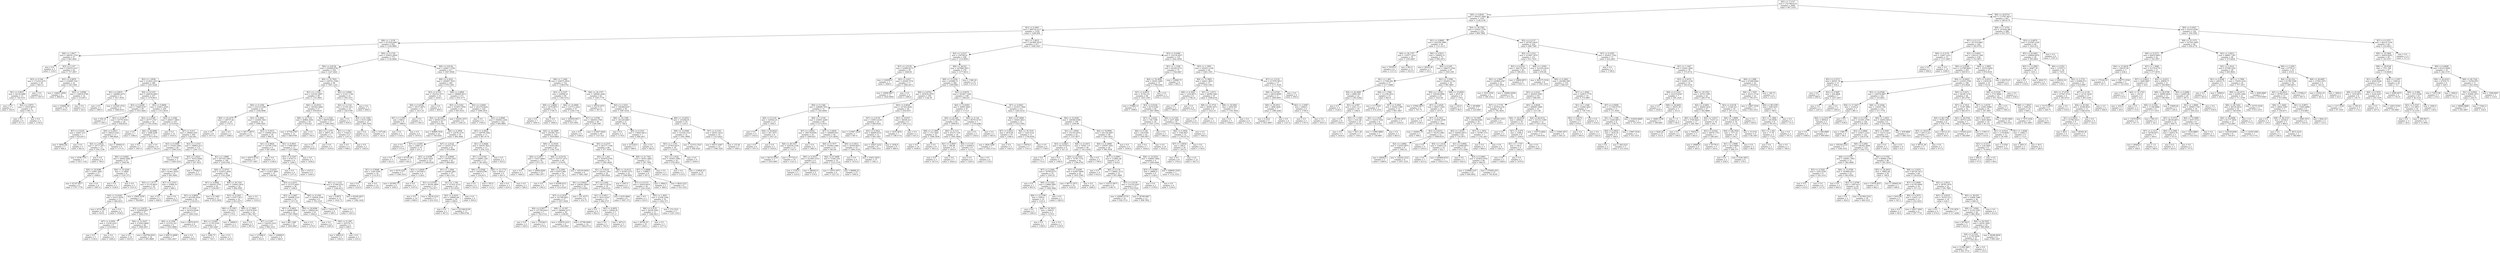 digraph Tree {
node [shape=box] ;
0 [label="X[5] <= 7.1157\nmse = 332798.0132\nsamples = 2000\nvalue = 997.2105"] ;
1 [label="X[6] <= 0.8545\nmse = 304107.4482\nsamples = 1553\nvalue = 1126.2138"] ;
0 -> 1 [labeldistance=2.5, labelangle=45, headlabel="True"] ;
2 [label="X[3] <= 0.5901\nmse = 268718.2137\nsamples = 1239\nvalue = 1206.406"] ;
1 -> 2 ;
3 [label="X[8] <= 1.2159\nmse = 251424.6483\nsamples = 822\nvalue = 1104.0864"] ;
2 -> 3 ;
4 [label="X[8] <= 1.0917\nmse = 249181.2703\nsamples = 47\nvalue = 662.4681"] ;
3 -> 4 ;
5 [label="mse = 0.0\nsamples = 5\nvalue = 118.0"] ;
4 -> 5 ;
6 [label="X[2] <= 2.327\nmse = 239353.2517\nsamples = 42\nvalue = 727.2857"] ;
4 -> 6 ;
7 [label="X[3] <= 0.544\nmse = 171418.3275\nsamples = 20\nvalue = 944.15"] ;
6 -> 7 ;
8 [label="X[1] <= 0.9011\nmse = 56139.0489\nsamples = 15\nvalue = 736.5333"] ;
7 -> 8 ;
9 [label="mse = 0.0\nsamples = 7\nvalue = 502.0"] ;
8 -> 9 ;
10 [label="X[2] <= 2.0973\nmse = 15016.6875\nsamples = 8\nvalue = 941.75"] ;
8 -> 10 ;
11 [label="mse = 0.0\nsamples = 6\nvalue = 871.0"] ;
10 -> 11 ;
12 [label="mse = 0.0\nsamples = 2\nvalue = 1154.0"] ;
10 -> 12 ;
13 [label="mse = 0.0\nsamples = 5\nvalue = 1567.0"] ;
7 -> 13 ;
14 [label="X[3] <= 0.4878\nmse = 219489.7541\nsamples = 22\nvalue = 530.1364"] ;
6 -> 14 ;
15 [label="mse = 144627.6094\nsamples = 8\nvalue = 906.875"] ;
14 -> 15 ;
16 [label="X[5] <= 3.0099\nmse = 134818.9796\nsamples = 14\nvalue = 314.8571"] ;
14 -> 16 ;
17 [label="mse = 150640.56\nsamples = 10\nvalue = 419.2"] ;
16 -> 17 ;
18 [label="mse = 0.0\nsamples = 4\nvalue = 54.0"] ;
16 -> 18 ;
19 [label="X[0] <= 0.1739\nmse = 239015.9956\nsamples = 775\nvalue = 1130.8684"] ;
3 -> 19 ;
20 [label="X[6] <= 0.8136\nmse = 235890.8782\nsamples = 358\nvalue = 1227.4441"] ;
19 -> 20 ;
21 [label="X[5] <= 1.0938\nmse = 212822.1933\nsamples = 268\nvalue = 1301.4328"] ;
20 -> 21 ;
22 [label="X[1] <= 0.8631\nmse = 146888.2479\nsamples = 11\nvalue = 1811.4545"] ;
21 -> 22 ;
23 [label="mse = 0.0\nsamples = 5\nvalue = 1985.0"] ;
22 -> 23 ;
24 [label="mse = 223281.4722\nsamples = 6\nvalue = 1666.8333"] ;
22 -> 24 ;
25 [label="X[4] <= 8.5107\nmse = 204034.0993\nsamples = 257\nvalue = 1279.6031"] ;
21 -> 25 ;
26 [label="X[3] <= 0.4499\nmse = 73669.4197\nsamples = 29\nvalue = 1015.4483"] ;
25 -> 26 ;
27 [label="mse = 924.16\nsamples = 5\nvalue = 1383.2"] ;
26 -> 27 ;
28 [label="X[3] <= 0.5071\nmse = 54779.5556\nsamples = 24\nvalue = 938.8333"] ;
26 -> 28 ;
29 [label="X[7] <= 0.0101\nmse = 42447.551\nsamples = 7\nvalue = 814.8571"] ;
28 -> 29 ;
30 [label="mse = 59043.84\nsamples = 5\nvalue = 804.4"] ;
29 -> 30 ;
31 [label="mse = 0.0\nsamples = 2\nvalue = 841.0"] ;
29 -> 31 ;
32 [label="X[4] <= 4.2613\nmse = 50922.5744\nsamples = 17\nvalue = 989.8824"] ;
28 -> 32 ;
33 [label="X[2] <= 2.0032\nmse = 19717.2071\nsamples = 13\nvalue = 934.1538"] ;
32 -> 33 ;
34 [label="mse = 3538.7755\nsamples = 7\nvalue = 1057.7143"] ;
33 -> 34 ;
35 [label="mse = 0.0\nsamples = 6\nvalue = 790.0"] ;
33 -> 35 ;
36 [label="mse = 109443.0\nsamples = 4\nvalue = 1171.0"] ;
32 -> 36 ;
37 [label="X[1] <= 0.8699\nmse = 210611.4593\nsamples = 228\nvalue = 1313.2018"] ;
25 -> 37 ;
38 [label="X[2] <= 2.3549\nmse = 20777.2747\nsamples = 18\nvalue = 1761.0556"] ;
37 -> 38 ;
39 [label="mse = 0.0\nsamples = 7\nvalue = 1586.0"] ;
38 -> 39 ;
40 [label="X[4] <= 44.6086\nmse = 2088.4298\nsamples = 11\nvalue = 1872.4545"] ;
38 -> 40 ;
41 [label="mse = 0.0\nsamples = 7\nvalue = 1907.0"] ;
40 -> 41 ;
42 [label="mse = 0.0\nsamples = 4\nvalue = 1812.0"] ;
40 -> 42 ;
43 [label="X[2] <= 2.1046\nmse = 208217.3893\nsamples = 210\nvalue = 1274.8143"] ;
37 -> 43 ;
44 [label="mse = 0.0\nsamples = 10\nvalue = 1919.0"] ;
43 -> 44 ;
45 [label="X[7] <= 0.013\nmse = 196842.059\nsamples = 200\nvalue = 1242.605"] ;
43 -> 45 ;
46 [label="X[3] <= 0.5089\nmse = 37430.1684\nsamples = 28\nvalue = 1598.2143"] ;
45 -> 46 ;
47 [label="X[6] <= 0.6405\nmse = 20644.5984\nsamples = 25\nvalue = 1645.96"] ;
46 -> 47 ;
48 [label="X[4] <= 20.8388\nmse = 21891.2941\nsamples = 17\nvalue = 1698.0"] ;
47 -> 48 ;
49 [label="mse = 41147.0617\nsamples = 9\nvalue = 1707.7778"] ;
48 -> 49 ;
50 [label="mse = 0.0\nsamples = 8\nvalue = 1687.0"] ;
48 -> 50 ;
51 [label="X[4] <= 53.4206\nmse = 11.4844\nsamples = 8\nvalue = 1535.375"] ;
47 -> 51 ;
52 [label="mse = 0.0\nsamples = 5\nvalue = 1538.0"] ;
51 -> 52 ;
53 [label="mse = 0.0\nsamples = 3\nvalue = 1531.0"] ;
51 -> 53 ;
54 [label="mse = 3.5556\nsamples = 3\nvalue = 1200.3333"] ;
46 -> 54 ;
55 [label="X[2] <= 2.1514\nmse = 198855.413\nsamples = 172\nvalue = 1184.7151"] ;
45 -> 55 ;
56 [label="X[5] <= 3.9221\nmse = 74552.9364\nsamples = 26\nvalue = 927.4231"] ;
55 -> 56 ;
57 [label="X[4] <= 77.1008\nmse = 61001.2018\nsamples = 21\nvalue = 861.8095"] ;
56 -> 57 ;
58 [label="X[5] <= 1.3173\nmse = 51135.0625\nsamples = 16\nvalue = 915.75"] ;
57 -> 58 ;
59 [label="X[4] <= 53.8283\nmse = 54151.4556\nsamples = 13\nvalue = 946.9231"] ;
58 -> 59 ;
60 [label="mse = 67161.84\nsamples = 10\nvalue = 919.6"] ;
59 -> 60 ;
61 [label="mse = 0.0\nsamples = 3\nvalue = 1038.0"] ;
59 -> 61 ;
62 [label="mse = 15605.5556\nsamples = 3\nvalue = 780.6667"] ;
58 -> 62 ;
63 [label="X[7] <= 4.2353\nmse = 53468.16\nsamples = 5\nvalue = 689.2"] ;
57 -> 63 ;
64 [label="mse = 0.0\nsamples = 2\nvalue = 406.0"] ;
63 -> 64 ;
65 [label="mse = 0.0\nsamples = 3\nvalue = 878.0"] ;
63 -> 65 ;
66 [label="mse = 37446.0\nsamples = 5\nvalue = 1203.0"] ;
56 -> 66 ;
67 [label="X[1] <= 1.0898\nmse = 207103.1803\nsamples = 146\nvalue = 1230.5342"] ;
55 -> 67 ;
68 [label="X[8] <= 12.8753\nmse = 235412.3939\nsamples = 89\nvalue = 1143.2584"] ;
67 -> 68 ;
69 [label="X[7] <= 4.9982\nmse = 240243.3761\nsamples = 65\nvalue = 1238.9077"] ;
68 -> 69 ;
70 [label="X[1] <= 0.8826\nmse = 243108.1636\nsamples = 54\nvalue = 1150.6111"] ;
69 -> 70 ;
71 [label="X[5] <= 3.8478\nmse = 228958.6837\nsamples = 37\nvalue = 1082.2703"] ;
70 -> 71 ;
72 [label="X[7] <= 4.5059\nmse = 13230.2222\nsamples = 9\nvalue = 1318.6667"] ;
71 -> 72 ;
73 [label="mse = 0.0\nsamples = 3\nvalue = 1156.0"] ;
72 -> 73 ;
74 [label="mse = 0.0\nsamples = 6\nvalue = 1400.0"] ;
72 -> 74 ;
75 [label="X[4] <= 31.9167\nmse = 274563.8469\nsamples = 28\nvalue = 1006.2857"] ;
71 -> 75 ;
76 [label="mse = 0.0\nsamples = 10\nvalue = 1025.0"] ;
75 -> 76 ;
77 [label="mse = 426796.6543\nsamples = 18\nvalue = 995.8889"] ;
75 -> 77 ;
78 [label="X[7] <= 4.5354\nmse = 241614.8166\nsamples = 17\nvalue = 1299.3529"] ;
70 -> 78 ;
79 [label="X[0] <= 0.1294\nmse = 315332.321\nsamples = 9\nvalue = 1055.8889"] ;
78 -> 79 ;
80 [label="mse = 404712.4898\nsamples = 7\nvalue = 1043.2857"] ;
79 -> 80 ;
81 [label="mse = 0.0\nsamples = 2\nvalue = 1100.0"] ;
79 -> 81 ;
82 [label="mse = 16978.9375\nsamples = 8\nvalue = 1573.25"] ;
78 -> 82 ;
83 [label="mse = 23.1405\nsamples = 11\nvalue = 1672.3636"] ;
69 -> 83 ;
84 [label="X[8] <= 30.7101\nmse = 130443.5816\nsamples = 24\nvalue = 884.2083"] ;
68 -> 84 ;
85 [label="X[3] <= 0.5302\nmse = 97677.812\nsamples = 22\nvalue = 823.2273"] ;
84 -> 85 ;
86 [label="X[0] <= 0.1595\nmse = 31944.0\nsamples = 8\nvalue = 579.0"] ;
85 -> 86 ;
87 [label="X[2] <= 3.0305\nmse = 11720.5556\nsamples = 6\nvalue = 661.6667"] ;
86 -> 87 ;
88 [label="mse = 3366.75\nsamples = 4\nvalue = 730.5"] ;
87 -> 88 ;
89 [label="mse = 0.0\nsamples = 2\nvalue = 524.0"] ;
87 -> 89 ;
90 [label="mse = 10609.0\nsamples = 2\nvalue = 331.0"] ;
86 -> 90 ;
91 [label="X[8] <= 17.2895\nmse = 81679.4541\nsamples = 14\nvalue = 962.7857"] ;
85 -> 91 ;
92 [label="mse = 0.0\nsamples = 5\nvalue = 987.0"] ;
91 -> 92 ;
93 [label="X[7] <= 0.507\nmse = 126550.2222\nsamples = 9\nvalue = 949.3333"] ;
91 -> 93 ;
94 [label="mse = 127896.0\nsamples = 5\nvalue = 952.0"] ;
93 -> 94 ;
95 [label="mse = 124848.0\nsamples = 4\nvalue = 946.0"] ;
93 -> 95 ;
96 [label="mse = 0.0\nsamples = 2\nvalue = 1555.0"] ;
84 -> 96 ;
97 [label="X[4] <= 33.4225\nmse = 132437.4891\nsamples = 57\nvalue = 1366.807"] ;
67 -> 97 ;
98 [label="X[3] <= 0.5071\nmse = 157275.8421\nsamples = 38\nvalue = 1280.0"] ;
97 -> 98 ;
99 [label="X[2] <= 3.2467\nmse = 109498.3125\nsamples = 32\nvalue = 1371.25"] ;
98 -> 99 ;
100 [label="X[7] <= 0.0852\nmse = 24666.9008\nsamples = 22\nvalue = 1497.0909"] ;
99 -> 100 ;
101 [label="mse = 881.1289\nsamples = 15\nvalue = 1603.0667"] ;
100 -> 101 ;
102 [label="mse = 0.0\nsamples = 7\nvalue = 1270.0"] ;
100 -> 102 ;
103 [label="X[4] <= 20.8388\nmse = 184642.44\nsamples = 10\nvalue = 1094.4"] ;
99 -> 103 ;
104 [label="mse = 0.0\nsamples = 6\nvalue = 1285.0"] ;
103 -> 104 ;
105 [label="X[0] <= 0.1387\nmse = 325374.75\nsamples = 4\nvalue = 808.5"] ;
103 -> 105 ;
106 [label="mse = 38025.0\nsamples = 2\nvalue = 1362.0"] ;
105 -> 106 ;
107 [label="mse = 0.0\nsamples = 2\nvalue = 255.0"] ;
105 -> 107 ;
108 [label="X[0] <= 0.1595\nmse = 130836.5556\nsamples = 6\nvalue = 793.3333"] ;
98 -> 108 ;
109 [label="mse = 71610.75\nsamples = 4\nvalue = 589.5"] ;
108 -> 109 ;
110 [label="mse = 0.0\nsamples = 2\nvalue = 1201.0"] ;
108 -> 110 ;
111 [label="X[1] <= 1.1135\nmse = 37548.0332\nsamples = 19\nvalue = 1540.4211"] ;
97 -> 111 ;
112 [label="mse = 0.6875\nsamples = 12\nvalue = 1632.75"] ;
111 -> 112 ;
113 [label="mse = 62249.2653\nsamples = 7\nvalue = 1382.1429"] ;
111 -> 113 ;
114 [label="X[4] <= 35.7822\nmse = 239741.2184\nsamples = 90\nvalue = 1007.1222"] ;
20 -> 114 ;
115 [label="X[1] <= 1.1242\nmse = 225341.6097\nsamples = 69\nvalue = 1141.8841"] ;
114 -> 115 ;
116 [label="X[0] <= 0.1294\nmse = 216123.0385\nsamples = 42\nvalue = 1258.9048"] ;
115 -> 116 ;
117 [label="X[8] <= 25.2279\nmse = 128737.44\nsamples = 10\nvalue = 1797.6"] ;
116 -> 117 ;
118 [label="mse = 0.0\nsamples = 8\nvalue = 1977.0"] ;
117 -> 118 ;
119 [label="mse = 0.0\nsamples = 2\nvalue = 1080.0"] ;
117 -> 119 ;
120 [label="X[3] <= 0.4902\nmse = 124406.7461\nsamples = 32\nvalue = 1090.5625"] ;
116 -> 120 ;
121 [label="mse = 58171.6875\nsamples = 12\nvalue = 1267.75"] ;
120 -> 121 ;
122 [label="X[3] <= 0.5015\nmse = 134008.1875\nsamples = 20\nvalue = 984.25"] ;
120 -> 122 ;
123 [label="X[1] <= 0.9826\nmse = 116749.1358\nsamples = 9\nvalue = 687.4444"] ;
122 -> 123 ;
124 [label="mse = 42473.4722\nsamples = 6\nvalue = 477.1667"] ;
123 -> 124 ;
125 [label="mse = 0.0\nsamples = 3\nvalue = 1108.0"] ;
123 -> 125 ;
126 [label="X[1] <= 0.9031\nmse = 17080.9917\nsamples = 11\nvalue = 1227.0909"] ;
122 -> 126 ;
127 [label="X[3] <= 0.5297\nmse = 8743.75\nsamples = 8\nvalue = 1290.5"] ;
126 -> 127 ;
128 [label="mse = 0.0\nsamples = 4\nvalue = 1377.0"] ;
127 -> 128 ;
129 [label="mse = 2523.0\nsamples = 4\nvalue = 1204.0"] ;
127 -> 129 ;
130 [label="mse = 0.0\nsamples = 3\nvalue = 1058.0"] ;
126 -> 130 ;
131 [label="X[4] <= 22.6553\nmse = 185244.3484\nsamples = 27\nvalue = 959.8519"] ;
115 -> 131 ;
132 [label="X[8] <= 22.7141\nmse = 40804.3594\nsamples = 16\nvalue = 670.625"] ;
131 -> 132 ;
133 [label="mse = 47744.3787\nsamples = 13\nvalue = 649.0769"] ;
132 -> 133 ;
134 [label="mse = 0.0\nsamples = 3\nvalue = 764.0"] ;
132 -> 134 ;
135 [label="X[2] <= 2.3526\nmse = 96679.8843\nsamples = 11\nvalue = 1380.5455"] ;
131 -> 135 ;
136 [label="X[2] <= 2.1276\nmse = 28071.36\nsamples = 5\nvalue = 1612.8"] ;
135 -> 136 ;
137 [label="mse = 0.0\nsamples = 2\nvalue = 1818.0"] ;
136 -> 137 ;
138 [label="mse = 0.0\nsamples = 3\nvalue = 1476.0"] ;
136 -> 138 ;
139 [label="X[1] <= 1.164\nmse = 71442.0\nsamples = 6\nvalue = 1187.0"] ;
135 -> 139 ;
140 [label="mse = 0.0\nsamples = 4\nvalue = 998.0"] ;
139 -> 140 ;
141 [label="mse = 0.0\nsamples = 2\nvalue = 1565.0"] ;
139 -> 141 ;
142 [label="X[2] <= 2.6666\nmse = 31321.1746\nsamples = 21\nvalue = 564.3333"] ;
114 -> 142 ;
143 [label="X[2] <= 2.1116\nmse = 21195.1911\nsamples = 19\nvalue = 528.5789"] ;
142 -> 143 ;
144 [label="mse = 0.0\nsamples = 2\nvalue = 859.0"] ;
143 -> 144 ;
145 [label="X[4] <= 41.5282\nmse = 9333.1488\nsamples = 17\nvalue = 489.7059"] ;
143 -> 145 ;
146 [label="mse = 0.0\nsamples = 12\nvalue = 551.0"] ;
145 -> 146 ;
147 [label="mse = 1075.84\nsamples = 5\nvalue = 342.6"] ;
145 -> 147 ;
148 [label="mse = 0.0\nsamples = 2\nvalue = 904.0"] ;
142 -> 148 ;
149 [label="X[6] <= 0.8136\nmse = 226817.3794\nsamples = 417\nvalue = 1047.9568"] ;
19 -> 149 ;
150 [label="X[8] <= 4.3032\nmse = 209497.7632\nsamples = 285\nvalue = 978.1509"] ;
149 -> 150 ;
151 [label="X[3] <= 0.552\nmse = 192552.1071\nsamples = 14\nvalue = 1439.5"] ;
150 -> 151 ;
152 [label="X[0] <= 0.4356\nmse = 18157.6875\nsamples = 12\nvalue = 1611.25"] ;
151 -> 152 ;
153 [label="X[7] <= 2.1091\nmse = 648.0\nsamples = 9\nvalue = 1688.0"] ;
152 -> 153 ;
154 [label="mse = 0.0\nsamples = 3\nvalue = 1724.0"] ;
153 -> 154 ;
155 [label="mse = 0.0\nsamples = 6\nvalue = 1670.0"] ;
153 -> 155 ;
156 [label="mse = 0.0\nsamples = 3\nvalue = 1381.0"] ;
152 -> 156 ;
157 [label="mse = 0.0\nsamples = 2\nvalue = 409.0"] ;
151 -> 157 ;
158 [label="X[8] <= 5.4869\nmse = 198809.5672\nsamples = 271\nvalue = 954.3173"] ;
150 -> 158 ;
159 [label="X[3] <= 0.5242\nmse = 103853.7956\nsamples = 45\nvalue = 691.9333"] ;
158 -> 159 ;
160 [label="X[4] <= 18.2467\nmse = 69563.2219\nsamples = 41\nvalue = 633.561"] ;
159 -> 160 ;
161 [label="mse = 80898.7934\nsamples = 22\nvalue = 749.4545"] ;
160 -> 161 ;
162 [label="X[6] <= 0.3958\nmse = 22878.1274\nsamples = 19\nvalue = 499.3684"] ;
160 -> 162 ;
163 [label="mse = 0.0\nsamples = 9\nvalue = 575.0"] ;
162 -> 163 ;
164 [label="X[7] <= 2.0393\nmse = 33687.01\nsamples = 10\nvalue = 431.3"] ;
162 -> 164 ;
165 [label="mse = 0.0\nsamples = 5\nvalue = 421.0"] ;
164 -> 165 ;
166 [label="mse = 67161.84\nsamples = 5\nvalue = 441.6"] ;
164 -> 166 ;
167 [label="mse = 62424.1875\nsamples = 4\nvalue = 1290.25"] ;
159 -> 167 ;
168 [label="X[2] <= 2.0049\nmse = 201279.0426\nsamples = 226\nvalue = 1006.5619"] ;
158 -> 168 ;
169 [label="mse = 0.0\nsamples = 4\nvalue = 1760.0"] ;
168 -> 169 ;
170 [label="X[3] <= 0.4949\nmse = 194493.1304\nsamples = 222\nvalue = 992.9865"] ;
168 -> 170 ;
171 [label="X[3] <= 0.4616\nmse = 149709.7082\nsamples = 77\nvalue = 867.0779"] ;
170 -> 171 ;
172 [label="X[7] <= 2.0124\nmse = 116255.5757\nsamples = 62\nvalue = 970.8548"] ;
171 -> 172 ;
173 [label="X[3] <= 0.4399\nmse = 8245.1025\nsamples = 19\nvalue = 1166.0526"] ;
172 -> 173 ;
174 [label="X[1] <= 0.9048\nmse = 1160.3594\nsamples = 16\nvalue = 1131.875"] ;
173 -> 174 ;
175 [label="mse = 0.0\nsamples = 2\nvalue = 1222.0"] ;
174 -> 175 ;
176 [label="mse = 0.0\nsamples = 14\nvalue = 1119.0"] ;
174 -> 176 ;
177 [label="mse = 6574.2222\nsamples = 3\nvalue = 1348.3333"] ;
173 -> 177 ;
178 [label="X[1] <= 0.8699\nmse = 139706.1925\nsamples = 43\nvalue = 884.6047"] ;
172 -> 178 ;
179 [label="X[2] <= 5.6049\nmse = 163709.0\nsamples = 6\nvalue = 1128.0"] ;
178 -> 179 ;
180 [label="mse = 241992.75\nsamples = 4\nvalue = 1093.5"] ;
179 -> 180 ;
181 [label="mse = 0.0\nsamples = 2\nvalue = 1197.0"] ;
179 -> 181 ;
182 [label="X[1] <= 1.1844\nmse = 124649.3061\nsamples = 37\nvalue = 845.1351"] ;
178 -> 182 ;
183 [label="X[1] <= 0.9702\nmse = 39330.3669\nsamples = 13\nvalue = 718.3077"] ;
182 -> 183 ;
184 [label="mse = 0.0\nsamples = 10\nvalue = 808.0"] ;
183 -> 184 ;
185 [label="mse = 54230.2222\nsamples = 3\nvalue = 419.3333"] ;
183 -> 185 ;
186 [label="X[1] <= 1.196\nmse = 157431.4722\nsamples = 24\nvalue = 913.8333"] ;
182 -> 186 ;
187 [label="X[3] <= 0.4216\nmse = 188603.84\nsamples = 20\nvalue = 906.6"] ;
186 -> 187 ;
188 [label="mse = 0.0\nsamples = 3\nvalue = 947.0"] ;
187 -> 188 ;
189 [label="mse = 221548.0138\nsamples = 17\nvalue = 899.4706"] ;
187 -> 189 ;
190 [label="mse = 0.0\nsamples = 4\nvalue = 950.0"] ;
186 -> 190 ;
191 [label="X[1] <= 0.9448\nmse = 59478.7822\nsamples = 15\nvalue = 438.1333"] ;
171 -> 191 ;
192 [label="X[7] <= 4.4742\nmse = 24805.1361\nsamples = 13\nvalue = 361.6923"] ;
191 -> 192 ;
193 [label="X[6] <= 0.0566\nmse = 14628.9796\nsamples = 7\nvalue = 250.8571"] ;
192 -> 193 ;
194 [label="mse = 0.0\nsamples = 4\nvalue = 355.0"] ;
193 -> 194 ;
195 [label="mse = 392.0\nsamples = 3\nvalue = 112.0"] ;
193 -> 195 ;
196 [label="X[4] <= 21.1772\nmse = 5625.0\nsamples = 6\nvalue = 491.0"] ;
192 -> 196 ;
197 [label="mse = 0.0\nsamples = 3\nvalue = 416.0"] ;
196 -> 197 ;
198 [label="mse = 0.0\nsamples = 3\nvalue = 566.0"] ;
196 -> 198 ;
199 [label="mse = 0.0\nsamples = 2\nvalue = 935.0"] ;
191 -> 199 ;
200 [label="X[4] <= 24.3499\nmse = 205385.7011\nsamples = 145\nvalue = 1059.8483"] ;
170 -> 200 ;
201 [label="X[8] <= 12.9329\nmse = 114243.0612\nsamples = 56\nvalue = 1190.7143"] ;
200 -> 201 ;
202 [label="X[0] <= 0.2877\nmse = 75437.4844\nsamples = 16\nvalue = 975.125"] ;
201 -> 202 ;
203 [label="mse = 0.0\nsamples = 3\nvalue = 1464.0"] ;
202 -> 203 ;
204 [label="mse = 24964.8284\nsamples = 13\nvalue = 862.3077"] ;
202 -> 204 ;
205 [label="X[8] <= 14.9176\nmse = 103737.1975\nsamples = 40\nvalue = 1276.95"] ;
201 -> 205 ;
206 [label="X[6] <= 0.3208\nmse = 85073.949\nsamples = 34\nvalue = 1311.1471"] ;
205 -> 206 ;
207 [label="mse = 0.0\nsamples = 3\nvalue = 1302.0"] ;
206 -> 207 ;
208 [label="mse = 93298.0312\nsamples = 31\nvalue = 1312.0323"] ;
206 -> 208 ;
209 [label="mse = 165316.8056\nsamples = 6\nvalue = 1083.1667"] ;
205 -> 209 ;
210 [label="X[5] <= 6.2575\nmse = 245177.7106\nsamples = 89\nvalue = 977.5056"] ;
200 -> 210 ;
211 [label="X[5] <= 1.243\nmse = 205879.0795\nsamples = 76\nvalue = 1081.8026"] ;
210 -> 211 ;
212 [label="X[1] <= 0.9516\nmse = 242161.1951\nsamples = 54\nvalue = 990.0926"] ;
211 -> 212 ;
213 [label="X[1] <= 0.9024\nmse = 228281.6049\nsamples = 35\nvalue = 873.6286"] ;
212 -> 213 ;
214 [label="X[7] <= 4.1618\nmse = 147789.9451\nsamples = 27\nvalue = 1057.5926"] ;
213 -> 214 ;
215 [label="X[0] <= 0.2877\nmse = 147704.8163\nsamples = 7\nvalue = 762.5714"] ;
214 -> 215 ;
216 [label="mse = 0.0\nsamples = 4\nvalue = 526.0"] ;
215 -> 216 ;
217 [label="mse = 170528.0\nsamples = 3\nvalue = 1078.0"] ;
215 -> 217 ;
218 [label="X[8] <= 10.597\nmse = 106694.5275\nsamples = 20\nvalue = 1160.85"] ;
214 -> 218 ;
219 [label="mse = 195870.2222\nsamples = 6\nvalue = 1344.6667"] ;
218 -> 219 ;
220 [label="mse = 47789.4949\nsamples = 14\nvalue = 1082.0714"] ;
218 -> 220 ;
221 [label="mse = 231.4375\nsamples = 8\nvalue = 252.75"] ;
213 -> 221 ;
222 [label="X[7] <= 4.044\nmse = 196715.8116\nsamples = 19\nvalue = 1204.6316"] ;
212 -> 222 ;
223 [label="X[1] <= 0.9917\nmse = 30313.8347\nsamples = 11\nvalue = 846.2727"] ;
222 -> 223 ;
224 [label="mse = 0.0\nsamples = 6\nvalue = 992.0"] ;
223 -> 224 ;
225 [label="X[2] <= 4.0052\nmse = 10626.24\nsamples = 5\nvalue = 671.4"] ;
223 -> 225 ;
226 [label="mse = 0.0\nsamples = 2\nvalue = 783.0"] ;
225 -> 226 ;
227 [label="mse = 3872.0\nsamples = 3\nvalue = 597.0"] ;
225 -> 227 ;
228 [label="mse = 6143.4844\nsamples = 8\nvalue = 1697.375"] ;
222 -> 228 ;
229 [label="X[8] <= 14.6133\nmse = 45505.5372\nsamples = 22\nvalue = 1306.9091"] ;
211 -> 229 ;
230 [label="mse = 3267.0\nsamples = 4\nvalue = 1592.0"] ;
229 -> 230 ;
231 [label="X[7] <= 0.2372\nmse = 32816.6914\nsamples = 18\nvalue = 1243.5556"] ;
229 -> 231 ;
232 [label="mse = 0.0\nsamples = 2\nvalue = 933.0"] ;
231 -> 232 ;
233 [label="X[5] <= 1.3655\nmse = 23356.2344\nsamples = 16\nvalue = 1282.375"] ;
231 -> 233 ;
234 [label="X[6] <= 0.2135\nmse = 28334.5562\nsamples = 13\nvalue = 1290.4615"] ;
233 -> 234 ;
235 [label="mse = 36764.25\nsamples = 10\nvalue = 1294.5"] ;
234 -> 235 ;
236 [label="mse = 0.0\nsamples = 3\nvalue = 1277.0"] ;
234 -> 236 ;
237 [label="mse = 272.2222\nsamples = 3\nvalue = 1247.3333"] ;
233 -> 237 ;
238 [label="X[8] <= 21.7341\nmse = 39551.4083\nsamples = 13\nvalue = 367.7692"] ;
210 -> 238 ;
239 [label="X[7] <= 4.8888\nmse = 13869.5\nsamples = 8\nvalue = 507.0"] ;
238 -> 239 ;
240 [label="mse = 3844.0\nsamples = 2\nvalue = 368.0"] ;
239 -> 240 ;
241 [label="mse = 8624.2222\nsamples = 6\nvalue = 553.3333"] ;
239 -> 241 ;
242 [label="mse = 0.0\nsamples = 5\nvalue = 145.0"] ;
238 -> 242 ;
243 [label="X[8] <= 7.1449\nmse = 230975.2954\nsamples = 132\nvalue = 1198.6742"] ;
149 -> 243 ;
244 [label="X[3] <= 0.5167\nmse = 226990.41\nsamples = 69\nvalue = 1340.1014"] ;
243 -> 244 ;
245 [label="X[8] <= 5.4869\nmse = 2679.6875\nsamples = 12\nvalue = 1738.75"] ;
244 -> 245 ;
246 [label="mse = 0.0\nsamples = 7\nvalue = 1695.0"] ;
245 -> 246 ;
247 [label="mse = 0.0\nsamples = 5\nvalue = 1800.0"] ;
245 -> 247 ;
248 [label="X[4] <= 14.4908\nmse = 233713.1622\nsamples = 57\nvalue = 1256.1754"] ;
244 -> 248 ;
249 [label="mse = 292950.9917\nsamples = 11\nvalue = 921.9091"] ;
248 -> 249 ;
250 [label="X[7] <= 2.0796\nmse = 186439.2708\nsamples = 46\nvalue = 1336.1087"] ;
248 -> 250 ;
251 [label="mse = 0.0\nsamples = 6\nvalue = 1394.0"] ;
250 -> 251 ;
252 [label="mse = 213827.0444\nsamples = 40\nvalue = 1327.425"] ;
250 -> 252 ;
253 [label="X[4] <= 26.1707\nmse = 189440.2046\nsamples = 63\nvalue = 1043.7778"] ;
243 -> 253 ;
254 [label="mse = 39159.1875\nsamples = 4\nvalue = 397.25"] ;
253 -> 254 ;
255 [label="X[2] <= 2.1432\nmse = 169368.6107\nsamples = 59\nvalue = 1087.6102"] ;
253 -> 255 ;
256 [label="X[8] <= 10.1398\nmse = 181220.6667\nsamples = 9\nvalue = 766.0"] ;
255 -> 256 ;
257 [label="mse = 0.0\nsamples = 2\nvalue = 1178.0"] ;
256 -> 257 ;
258 [label="X[0] <= 0.3321\nmse = 170643.0612\nsamples = 7\nvalue = 648.2857"] ;
256 -> 258 ;
259 [label="mse = 315218.0\nsamples = 3\nvalue = 866.0"] ;
258 -> 259 ;
260 [label="mse = 0.0\nsamples = 4\nvalue = 485.0"] ;
258 -> 260 ;
261 [label="X[8] <= 15.6032\nmse = 145266.05\nsamples = 50\nvalue = 1145.5"] ;
255 -> 261 ;
262 [label="X[8] <= 13.0508\nmse = 155326.1519\nsamples = 31\nvalue = 1041.0968"] ;
261 -> 262 ;
263 [label="X[5] <= 1.1193\nmse = 157933.0475\nsamples = 20\nvalue = 1114.05"] ;
262 -> 263 ;
264 [label="X[2] <= 2.3526\nmse = 105631.9961\nsamples = 16\nvalue = 978.5625"] ;
263 -> 264 ;
265 [label="mse = 0.0\nsamples = 2\nvalue = 1133.0"] ;
264 -> 265 ;
266 [label="mse = 116828.25\nsamples = 14\nvalue = 956.5"] ;
264 -> 266 ;
267 [label="mse = 0.0\nsamples = 4\nvalue = 1656.0"] ;
263 -> 267 ;
268 [label="mse = 123315.7025\nsamples = 11\nvalue = 908.4545"] ;
262 -> 268 ;
269 [label="X[7] <= 4.1355\nmse = 82051.5014\nsamples = 19\nvalue = 1315.8421"] ;
261 -> 269 ;
270 [label="mse = 85571.8367\nsamples = 14\nvalue = 1398.1429"] ;
269 -> 270 ;
271 [label="mse = 125.44\nsamples = 5\nvalue = 1085.4"] ;
269 -> 271 ;
272 [label="X[2] <= 2.4015\nmse = 241489.5918\nsamples = 417\nvalue = 1408.1007"] ;
2 -> 272 ;
273 [label="X[2] <= 2.0127\nmse = 254709.01\nsamples = 298\nvalue = 1314.8993"] ;
272 -> 273 ;
274 [label="X[7] <= 2.0139\nmse = 52990.4275\nsamples = 20\nvalue = 1840.85"] ;
273 -> 274 ;
275 [label="mse = 120050.0\nsamples = 3\nvalue = 1604.0"] ;
274 -> 275 ;
276 [label="X[3] <= 0.637\nmse = 29509.7578\nsamples = 17\nvalue = 1882.6471"] ;
274 -> 276 ;
277 [label="mse = 35890.9917\nsamples = 11\nvalue = 1824.0909"] ;
276 -> 277 ;
278 [label="mse = 0.0\nsamples = 6\nvalue = 1990.0"] ;
276 -> 278 ;
279 [label="X[8] <= 34.621\nmse = 247888.3955\nsamples = 278\nvalue = 1277.0612"] ;
273 -> 279 ;
280 [label="X[8] <= 13.3256\nmse = 243086.75\nsamples = 268\nvalue = 1299.4963"] ;
279 -> 280 ;
281 [label="X[8] <= 4.8742\nmse = 305818.2979\nsamples = 100\nvalue = 1146.39"] ;
280 -> 281 ;
282 [label="X[0] <= 0.1346\nmse = 228469.7955\nsamples = 72\nvalue = 1343.6944"] ;
281 -> 282 ;
283 [label="X[0] <= 0.1124\nmse = 140563.25\nsamples = 12\nvalue = 1692.5"] ;
282 -> 283 ;
284 [label="mse = 0.0\nsamples = 4\nvalue = 1163.0"] ;
283 -> 284 ;
285 [label="X[4] <= 50.6433\nmse = 567.1875\nsamples = 8\nvalue = 1957.25"] ;
283 -> 285 ;
286 [label="mse = 0.0\nsamples = 6\nvalue = 1971.0"] ;
285 -> 286 ;
287 [label="mse = 0.0\nsamples = 2\nvalue = 1916.0"] ;
285 -> 287 ;
288 [label="X[8] <= 1.2159\nmse = 216851.4289\nsamples = 60\nvalue = 1273.9333"] ;
282 -> 288 ;
289 [label="X[7] <= 2.0922\nmse = 196178.8594\nsamples = 16\nvalue = 1609.625"] ;
288 -> 289 ;
290 [label="X[4] <= 49.3357\nmse = 220534.1538\nsamples = 13\nvalue = 1547.0"] ;
289 -> 290 ;
291 [label="mse = 20133.5556\nsamples = 3\nvalue = 1633.6667"] ;
290 -> 291 ;
292 [label="mse = 277725.0\nsamples = 10\nvalue = 1521.0"] ;
290 -> 292 ;
293 [label="mse = 0.0\nsamples = 3\nvalue = 1881.0"] ;
289 -> 293 ;
294 [label="X[7] <= 2.0628\nmse = 168489.936\nsamples = 44\nvalue = 1151.8636"] ;
288 -> 294 ;
295 [label="X[6] <= 0.7477\nmse = 191662.1984\nsamples = 25\nvalue = 963.04"] ;
294 -> 295 ;
296 [label="X[0] <= 0.2551\nmse = 221605.3333\nsamples = 6\nvalue = 456.0"] ;
295 -> 296 ;
297 [label="mse = 1156.0\nsamples = 2\nvalue = 210.0"] ;
296 -> 297 ;
298 [label="mse = 286443.0\nsamples = 4\nvalue = 579.0"] ;
296 -> 298 ;
299 [label="X[4] <= 47.4699\nmse = 75382.554\nsamples = 19\nvalue = 1123.1579"] ;
295 -> 299 ;
300 [label="mse = 13974.1875\nsamples = 4\nvalue = 1227.25"] ;
299 -> 300 ;
301 [label="mse = 88098.24\nsamples = 15\nvalue = 1095.4"] ;
299 -> 301 ;
302 [label="X[0] <= 0.3812\nmse = 29358.0055\nsamples = 19\nvalue = 1400.3158"] ;
294 -> 302 ;
303 [label="mse = 0.0\nsamples = 4\nvalue = 1472.0"] ;
302 -> 303 ;
304 [label="mse = 35451.0933\nsamples = 15\nvalue = 1381.2"] ;
302 -> 304 ;
305 [label="X[3] <= 0.6026\nmse = 147202.8202\nsamples = 28\nvalue = 639.0357"] ;
281 -> 305 ;
306 [label="X[7] <= 2.0139\nmse = 118915.4183\nsamples = 19\nvalue = 800.0526"] ;
305 -> 306 ;
307 [label="mse = 115967.1429\nsamples = 7\nvalue = 997.0"] ;
306 -> 307 ;
308 [label="X[3] <= 0.5932\nmse = 84809.9722\nsamples = 12\nvalue = 685.1667"] ;
306 -> 308 ;
309 [label="mse = 10427.2222\nsamples = 6\nvalue = 404.3333"] ;
308 -> 309 ;
310 [label="mse = 1458.0\nsamples = 6\nvalue = 966.0"] ;
308 -> 310 ;
311 [label="X[3] <= 0.6357\nmse = 36638.321\nsamples = 9\nvalue = 299.1111"] ;
305 -> 311 ;
312 [label="mse = 1619.3878\nsamples = 7\nvalue = 198.5714"] ;
311 -> 312 ;
313 [label="mse = 0.0\nsamples = 2\nvalue = 651.0"] ;
311 -> 313 ;
314 [label="X[3] <= 0.6079\nmse = 183487.7209\nsamples = 168\nvalue = 1390.631"] ;
280 -> 314 ;
315 [label="X[4] <= 53.8283\nmse = 94993.4043\nsamples = 47\nvalue = 1713.0"] ;
314 -> 315 ;
316 [label="X[4] <= 22.444\nmse = 32716.3594\nsamples = 40\nvalue = 1809.875"] ;
315 -> 316 ;
317 [label="X[8] <= 17.2895\nmse = 1751.5041\nsamples = 22\nvalue = 1906.3636"] ;
316 -> 317 ;
318 [label="mse = 0.0\nsamples = 14\nvalue = 1938.0"] ;
317 -> 318 ;
319 [label="mse = 0.0\nsamples = 8\nvalue = 1851.0"] ;
317 -> 319 ;
320 [label="X[0] <= 0.1111\nmse = 45275.7191\nsamples = 18\nvalue = 1691.9444"] ;
316 -> 320 ;
321 [label="X[1] <= 0.9067\nmse = 589.89\nsamples = 10\nvalue = 1835.9"] ;
320 -> 321 ;
322 [label="mse = 0.0\nsamples = 3\nvalue = 1873.0"] ;
321 -> 322 ;
323 [label="mse = 0.0\nsamples = 7\nvalue = 1820.0"] ;
321 -> 323 ;
324 [label="X[0] <= 0.134\nmse = 42849.0\nsamples = 8\nvalue = 1512.0"] ;
320 -> 324 ;
325 [label="mse = 0.0\nsamples = 4\nvalue = 1305.0"] ;
324 -> 325 ;
326 [label="mse = 0.0\nsamples = 4\nvalue = 1719.0"] ;
324 -> 326 ;
327 [label="X[0] <= 0.134\nmse = 90793.6735\nsamples = 7\nvalue = 1159.4286"] ;
315 -> 327 ;
328 [label="mse = 0.0\nsamples = 5\nvalue = 1350.0"] ;
327 -> 328 ;
329 [label="mse = 0.0\nsamples = 2\nvalue = 683.0"] ;
327 -> 329 ;
330 [label="X[7] <= 0.0043\nmse = 161815.7466\nsamples = 121\nvalue = 1265.4132"] ;
314 -> 330 ;
331 [label="X[4] <= 47.4699\nmse = 30445.3923\nsamples = 21\nvalue = 1553.1905"] ;
330 -> 331 ;
332 [label="X[7] <= 0.0012\nmse = 2874.84\nsamples = 10\nvalue = 1386.4"] ;
331 -> 332 ;
333 [label="mse = 3826.5306\nsamples = 7\nvalue = 1395.5714"] ;
332 -> 333 ;
334 [label="mse = 0.0\nsamples = 3\nvalue = 1365.0"] ;
332 -> 334 ;
335 [label="X[4] <= 70.7235\nmse = 7228.5124\nsamples = 11\nvalue = 1704.8182"] ;
331 -> 335 ;
336 [label="mse = 15876.0\nsamples = 5\nvalue = 1701.0"] ;
335 -> 336 ;
337 [label="mse = 0.0\nsamples = 6\nvalue = 1708.0"] ;
335 -> 337 ;
338 [label="X[4] <= 53.8283\nmse = 168360.0396\nsamples = 100\nvalue = 1204.98"] ;
330 -> 338 ;
339 [label="X[1] <= 1.0956\nmse = 101355.6553\nsamples = 52\nvalue = 1337.8077"] ;
338 -> 339 ;
340 [label="X[3] <= 0.6467\nmse = 40170.9375\nsamples = 8\nvalue = 927.25"] ;
339 -> 340 ;
341 [label="mse = 0.0\nsamples = 5\nvalue = 772.0"] ;
340 -> 341 ;
342 [label="mse = 0.0\nsamples = 3\nvalue = 1186.0"] ;
340 -> 342 ;
343 [label="X[8] <= 21.6471\nmse = 76261.157\nsamples = 44\nvalue = 1412.4545"] ;
339 -> 343 ;
344 [label="X[4] <= 22.6553\nmse = 72781.7732\nsamples = 42\nvalue = 1394.4762"] ;
343 -> 344 ;
345 [label="X[7] <= 2.2464\nmse = 74709.4375\nsamples = 16\nvalue = 1295.25"] ;
344 -> 345 ;
346 [label="mse = 0.0\nsamples = 3\nvalue = 805.0"] ;
345 -> 346 ;
347 [label="X[0] <= 0.1262\nmse = 23686.3905\nsamples = 13\nvalue = 1408.3846"] ;
345 -> 347 ;
348 [label="X[8] <= 15.3709\nmse = 5509.0\nsamples = 10\nvalue = 1332.0"] ;
347 -> 348 ;
349 [label="mse = 0.0\nsamples = 5\nvalue = 1385.0"] ;
348 -> 349 ;
350 [label="X[8] <= 18.7823\nmse = 5400.0\nsamples = 5\nvalue = 1279.0"] ;
348 -> 350 ;
351 [label="mse = 0.0\nsamples = 2\nvalue = 1189.0"] ;
350 -> 351 ;
352 [label="mse = 0.0\nsamples = 3\nvalue = 1339.0"] ;
350 -> 352 ;
353 [label="mse = 0.0\nsamples = 3\nvalue = 1663.0"] ;
347 -> 353 ;
354 [label="X[7] <= 0.6299\nmse = 61807.9408\nsamples = 26\nvalue = 1455.5385"] ;
344 -> 354 ;
355 [label="mse = 98775.1875\nsamples = 16\nvalue = 1430.25"] ;
354 -> 355 ;
356 [label="mse = 0.0\nsamples = 10\nvalue = 1496.0"] ;
354 -> 356 ;
357 [label="mse = 0.0\nsamples = 2\nvalue = 1790.0"] ;
343 -> 357 ;
358 [label="X[4] <= 78.9994\nmse = 201128.4097\nsamples = 48\nvalue = 1061.0833"] ;
338 -> 358 ;
359 [label="X[8] <= 21.9968\nmse = 159397.5041\nsamples = 44\nvalue = 990.3636"] ;
358 -> 359 ;
360 [label="X[7] <= 0.0093\nmse = 132881.44\nsamples = 35\nvalue = 918.6"] ;
359 -> 360 ;
361 [label="mse = 0.0\nsamples = 4\nvalue = 632.0"] ;
360 -> 361 ;
362 [label="X[0] <= 0.134\nmse = 138061.2112\nsamples = 31\nvalue = 955.5806"] ;
360 -> 362 ;
363 [label="mse = 116131.6875\nsamples = 4\nvalue = 1198.75"] ;
362 -> 363 ;
364 [label="X[7] <= 2.0139\nmse = 131252.0247\nsamples = 27\nvalue = 919.5556"] ;
362 -> 364 ;
365 [label="mse = 228063.6735\nsamples = 14\nvalue = 929.5714"] ;
364 -> 365 ;
366 [label="mse = 26768.9467\nsamples = 13\nvalue = 908.7692"] ;
364 -> 366 ;
367 [label="X[8] <= 33.0233\nmse = 164601.5802\nsamples = 9\nvalue = 1269.4444"] ;
359 -> 367 ;
368 [label="X[3] <= 0.6399\nmse = 28800.0\nsamples = 6\nvalue = 1338.0"] ;
367 -> 368 ;
369 [label="mse = 0.0\nsamples = 2\nvalue = 1578.0"] ;
368 -> 369 ;
370 [label="mse = 0.0\nsamples = 4\nvalue = 1218.0"] ;
368 -> 370 ;
371 [label="mse = 408005.5556\nsamples = 3\nvalue = 1132.3333"] ;
367 -> 371 ;
372 [label="mse = 0.0\nsamples = 4\nvalue = 1839.0"] ;
358 -> 372 ;
373 [label="mse = 1568.16\nsamples = 10\nvalue = 675.8"] ;
279 -> 373 ;
374 [label="X[3] <= 0.6396\nmse = 132159.4937\nsamples = 119\nvalue = 1641.4958"] ;
272 -> 374 ;
375 [label="X[1] <= 1.1358\nmse = 85108.5572\nsamples = 75\nvalue = 1744.9467"] ;
374 -> 375 ;
376 [label="X[4] <= 78.3856\nmse = 50501.5485\nsamples = 71\nvalue = 1789.0282"] ;
375 -> 376 ;
377 [label="X[7] <= 0.0079\nmse = 35782.351\nsamples = 66\nvalue = 1825.1667"] ;
376 -> 377 ;
378 [label="mse = 370881.0\nsamples = 2\nvalue = 1098.0"] ;
377 -> 378 ;
379 [label="X[3] <= 0.6104\nmse = 8270.0349\nsamples = 64\nvalue = 1847.8906"] ;
377 -> 379 ;
380 [label="X[7] <= 2.6102\nmse = 744.7396\nsamples = 29\nvalue = 1937.1379"] ;
379 -> 380 ;
381 [label="X[6] <= 0.334\nmse = 104.0784\nsamples = 26\nvalue = 1945.8077"] ;
380 -> 381 ;
382 [label="mse = 0.0\nsamples = 7\nvalue = 1929.0"] ;
381 -> 382 ;
383 [label="mse = 0.0\nsamples = 19\nvalue = 1952.0"] ;
381 -> 383 ;
384 [label="mse = 0.0\nsamples = 3\nvalue = 1862.0"] ;
380 -> 384 ;
385 [label="X[0] <= 0.1595\nmse = 2437.3682\nsamples = 35\nvalue = 1773.9429"] ;
379 -> 385 ;
386 [label="X[6] <= 0.3958\nmse = 1546.9927\nsamples = 31\nvalue = 1785.6774"] ;
385 -> 386 ;
387 [label="X[7] <= 3.8454\nmse = 294.0\nsamples = 20\nvalue = 1813.0"] ;
386 -> 387 ;
388 [label="mse = 0.0\nsamples = 8\nvalue = 1792.0"] ;
387 -> 388 ;
389 [label="mse = 0.0\nsamples = 12\nvalue = 1827.0"] ;
387 -> 389 ;
390 [label="mse = 0.0\nsamples = 11\nvalue = 1736.0"] ;
386 -> 390 ;
391 [label="mse = 0.0\nsamples = 4\nvalue = 1683.0"] ;
385 -> 391 ;
392 [label="mse = 0.0\nsamples = 5\nvalue = 1312.0"] ;
376 -> 392 ;
393 [label="mse = 52668.75\nsamples = 4\nvalue = 962.5"] ;
375 -> 393 ;
394 [label="X[5] <= 1.1965\nmse = 163023.1338\nsamples = 44\nvalue = 1465.1591"] ;
374 -> 394 ;
395 [label="X[4] <= 72.5893\nmse = 40421.3855\nsamples = 27\nvalue = 1650.1481"] ;
394 -> 395 ;
396 [label="X[8] <= 4.3925\nmse = 1354.6875\nsamples = 8\nvalue = 1796.25"] ;
395 -> 396 ;
397 [label="mse = 0.0\nsamples = 2\nvalue = 1860.0"] ;
396 -> 397 ;
398 [label="mse = 0.0\nsamples = 6\nvalue = 1775.0"] ;
396 -> 398 ;
399 [label="X[1] <= 1.0573\nmse = 44098.5485\nsamples = 19\nvalue = 1588.6316"] ;
395 -> 399 ;
400 [label="X[8] <= 12.3719\nmse = 58590.1875\nsamples = 8\nvalue = 1432.25"] ;
399 -> 400 ;
401 [label="mse = 0.0\nsamples = 6\nvalue = 1572.0"] ;
400 -> 401 ;
402 [label="mse = 0.0\nsamples = 2\nvalue = 1013.0"] ;
400 -> 402 ;
403 [label="X[8] <= 18.5061\nmse = 2838.595\nsamples = 11\nvalue = 1702.3636"] ;
399 -> 403 ;
404 [label="mse = 0.0\nsamples = 5\nvalue = 1644.0"] ;
403 -> 404 ;
405 [label="mse = 0.0\nsamples = 6\nvalue = 1751.0"] ;
403 -> 405 ;
406 [label="X[7] <= 3.2132\nmse = 217070.5813\nsamples = 17\nvalue = 1171.3529"] ;
394 -> 406 ;
407 [label="X[6] <= 0.4744\nmse = 29616.8099\nsamples = 11\nvalue = 1499.9091"] ;
406 -> 407 ;
408 [label="X[8] <= 29.2913\nmse = 3806.2449\nsamples = 7\nvalue = 1380.4286"] ;
407 -> 408 ;
409 [label="mse = 0.2222\nsamples = 3\nvalue = 1451.6667"] ;
408 -> 409 ;
410 [label="mse = 0.0\nsamples = 4\nvalue = 1327.0"] ;
408 -> 410 ;
411 [label="X[2] <= 2.5087\nmse = 6084.0\nsamples = 4\nvalue = 1709.0"] ;
407 -> 411 ;
412 [label="mse = 0.0\nsamples = 2\nvalue = 1787.0"] ;
411 -> 412 ;
413 [label="mse = 0.0\nsamples = 2\nvalue = 1631.0"] ;
411 -> 413 ;
414 [label="mse = 0.0\nsamples = 6\nvalue = 569.0"] ;
406 -> 414 ;
415 [label="X[4] <= 30.7581\nmse = 318247.2761\nsamples = 314\nvalue = 809.7866"] ;
1 -> 415 ;
416 [label="X[1] <= 0.8699\nmse = 241638.7888\nsamples = 90\nvalue = 1111.0111"] ;
415 -> 416 ;
417 [label="X[4] <= 26.1707\nmse = 119377.2222\nsamples = 18\nvalue = 1593.6667"] ;
416 -> 417 ;
418 [label="mse = 70193.0\nsamples = 6\nvalue = 1157.0"] ;
417 -> 418 ;
419 [label="mse = 961.0\nsamples = 12\nvalue = 1812.0"] ;
417 -> 419 ;
420 [label="X[6] <= 0.9211\nmse = 199405.31\nsamples = 72\nvalue = 990.3472"] ;
416 -> 420 ;
421 [label="mse = 30416.56\nsamples = 5\nvalue = 255.2"] ;
420 -> 421 ;
422 [label="X[0] <= 0.205\nmse = 168675.1504\nsamples = 67\nvalue = 1045.209"] ;
420 -> 422 ;
423 [label="X[1] <= 1.083\nmse = 117560.282\nsamples = 37\nvalue = 1177.6486"] ;
422 -> 423 ;
424 [label="X[4] <= 24.3499\nmse = 8906.595\nsamples = 22\nvalue = 1391.6364"] ;
423 -> 424 ;
425 [label="mse = 0.0\nsamples = 4\nvalue = 1534.0"] ;
424 -> 425 ;
426 [label="X[1] <= 0.997\nmse = 5381.1111\nsamples = 18\nvalue = 1360.0"] ;
424 -> 426 ;
427 [label="mse = 0.0\nsamples = 8\nvalue = 1293.0"] ;
426 -> 427 ;
428 [label="X[5] <= 1.1349\nmse = 3221.84\nsamples = 10\nvalue = 1413.6"] ;
426 -> 428 ;
429 [label="mse = 0.0\nsamples = 5\nvalue = 1434.0"] ;
428 -> 429 ;
430 [label="mse = 5611.36\nsamples = 5\nvalue = 1393.2"] ;
428 -> 430 ;
431 [label="X[6] <= 1.3366\nmse = 111258.2933\nsamples = 15\nvalue = 863.8"] ;
423 -> 431 ;
432 [label="mse = 117.5556\nsamples = 3\nvalue = 474.3333"] ;
431 -> 432 ;
433 [label="X[7] <= 0.2064\nmse = 91642.1389\nsamples = 12\nvalue = 961.1667"] ;
431 -> 433 ;
434 [label="X[2] <= 2.3526\nmse = 10214.7344\nsamples = 8\nvalue = 812.625"] ;
433 -> 434 ;
435 [label="mse = 15960.8889\nsamples = 3\nvalue = 728.6667"] ;
434 -> 435 ;
436 [label="mse = 0.0\nsamples = 5\nvalue = 863.0"] ;
434 -> 436 ;
437 [label="mse = 122109.1875\nsamples = 4\nvalue = 1258.25"] ;
433 -> 437 ;
438 [label="X[2] <= 3.5596\nmse = 183403.1156\nsamples = 30\nvalue = 881.8667"] ;
422 -> 438 ;
439 [label="X[6] <= 1.2558\nmse = 100544.0096\nsamples = 25\nvalue = 1022.48"] ;
438 -> 439 ;
440 [label="mse = 47062.6875\nsamples = 4\nvalue = 767.75"] ;
439 -> 440 ;
441 [label="X[7] <= 2.2629\nmse = 96017.2381\nsamples = 21\nvalue = 1071.0"] ;
439 -> 441 ;
442 [label="mse = 18.75\nsamples = 4\nvalue = 1238.5"] ;
441 -> 442 ;
443 [label="X[7] <= 4.1821\nmse = 110450.3599\nsamples = 17\nvalue = 1031.5882"] ;
441 -> 443 ;
444 [label="mse = 182841.76\nsamples = 5\nvalue = 990.2"] ;
443 -> 444 ;
445 [label="X[3] <= 0.6214\nmse = 79276.1389\nsamples = 12\nvalue = 1048.8333"] ;
443 -> 445 ;
446 [label="X[2] <= 2.0892\nmse = 118105.6875\nsamples = 8\nvalue = 1065.25"] ;
445 -> 446 ;
447 [label="mse = 44944.0\nsamples = 2\nvalue = 1089.0"] ;
446 -> 447 ;
448 [label="mse = 142242.2222\nsamples = 6\nvalue = 1057.3333"] ;
446 -> 448 ;
449 [label="mse = 0.0\nsamples = 4\nvalue = 1016.0"] ;
445 -> 449 ;
450 [label="X[8] <= 23.6693\nmse = 4535.36\nsamples = 5\nvalue = 178.8"] ;
438 -> 450 ;
451 [label="mse = 324.0\nsamples = 2\nvalue = 98.0"] ;
450 -> 451 ;
452 [label="mse = 88.8889\nsamples = 3\nvalue = 232.6667"] ;
450 -> 452 ;
453 [label="X[2] <= 4.2137\nmse = 297923.2633\nsamples = 224\nvalue = 688.7589"] ;
415 -> 453 ;
454 [label="X[2] <= 2.1514\nmse = 315667.3074\nsamples = 151\nvalue = 812.7616"] ;
453 -> 454 ;
455 [label="X[3] <= 0.5552\nmse = 166170.321\nsamples = 26\nvalue = 506.4231"] ;
454 -> 455 ;
456 [label="X[2] <= 2.0891\nmse = 145909.2397\nsamples = 22\nvalue = 424.1818"] ;
455 -> 456 ;
457 [label="mse = 3555.5556\nsamples = 6\nvalue = 296.3333"] ;
456 -> 457 ;
458 [label="mse = 190863.8594\nsamples = 16\nvalue = 472.125"] ;
456 -> 458 ;
459 [label="mse = 35806.6875\nsamples = 4\nvalue = 958.75"] ;
455 -> 459 ;
460 [label="X[8] <= 1.0392\nmse = 323183.2416\nsamples = 125\nvalue = 876.48"] ;
454 -> 460 ;
461 [label="mse = 405175.5556\nsamples = 6\nvalue = 1591.3333"] ;
460 -> 461 ;
462 [label="X[0] <= 0.3843\nmse = 291984.599\nsamples = 119\nvalue = 840.437"] ;
460 -> 462 ;
463 [label="X[3] <= 0.5223\nmse = 300205.5965\nsamples = 101\nvalue = 898.495"] ;
462 -> 463 ;
464 [label="X[7] <= 2.7178\nmse = 267619.236\nsamples = 76\nvalue = 795.3816"] ;
463 -> 464 ;
465 [label="X[4] <= 70.1891\nmse = 249249.6582\nsamples = 70\nvalue = 757.3571"] ;
464 -> 465 ;
466 [label="X[5] <= 1.0335\nmse = 256563.6075\nsamples = 63\nvalue = 714.5873"] ;
465 -> 466 ;
467 [label="X[5] <= 1.0126\nmse = 334913.41\nsamples = 10\nvalue = 922.7"] ;
466 -> 467 ;
468 [label="mse = 0.0\nsamples = 3\nvalue = 615.0"] ;
467 -> 468 ;
469 [label="mse = 420480.8163\nsamples = 7\nvalue = 1054.5714"] ;
467 -> 469 ;
470 [label="X[1] <= 0.8992\nmse = 232066.8971\nsamples = 53\nvalue = 675.3208"] ;
466 -> 470 ;
471 [label="mse = 0.0\nsamples = 5\nvalue = 820.0"] ;
470 -> 471 ;
472 [label="X[3] <= 0.4901\nmse = 253832.9792\nsamples = 48\nvalue = 660.25"] ;
470 -> 472 ;
473 [label="mse = 219089.5147\nsamples = 21\nvalue = 604.0952"] ;
472 -> 473 ;
474 [label="mse = 276495.476\nsamples = 27\nvalue = 703.9259"] ;
472 -> 474 ;
475 [label="X[7] <= 1.3975\nmse = 18790.7755\nsamples = 7\nvalue = 1142.2857"] ;
465 -> 475 ;
476 [label="mse = 0.0\nsamples = 3\nvalue = 984.0"] ;
475 -> 476 ;
477 [label="mse = 0.0\nsamples = 4\nvalue = 1261.0"] ;
475 -> 477 ;
478 [label="mse = 268265.3333\nsamples = 6\nvalue = 1239.0"] ;
464 -> 478 ;
479 [label="X[5] <= 4.0028\nmse = 268685.3984\nsamples = 25\nvalue = 1211.96"] ;
463 -> 479 ;
480 [label="X[4] <= 56.4108\nmse = 24854.4\nsamples = 10\nvalue = 1512.0"] ;
479 -> 480 ;
481 [label="mse = 0.0\nsamples = 2\nvalue = 1816.0"] ;
480 -> 481 ;
482 [label="X[7] <= 4.479\nmse = 2188.0\nsamples = 8\nvalue = 1436.0"] ;
480 -> 482 ;
483 [label="X[1] <= 1.1747\nmse = 144.0\nsamples = 4\nvalue = 1482.0"] ;
482 -> 483 ;
484 [label="mse = 0.0\nsamples = 2\nvalue = 1494.0"] ;
483 -> 484 ;
485 [label="mse = 0.0\nsamples = 2\nvalue = 1470.0"] ;
483 -> 485 ;
486 [label="mse = 0.0\nsamples = 4\nvalue = 1390.0"] ;
482 -> 486 ;
487 [label="X[4] <= 84.0131\nmse = 331212.7289\nsamples = 15\nvalue = 1011.9333"] ;
479 -> 487 ;
488 [label="mse = 314772.6942\nsamples = 11\nvalue = 1199.8182"] ;
487 -> 488 ;
489 [label="mse = 12384.1875\nsamples = 4\nvalue = 495.25"] ;
487 -> 489 ;
490 [label="X[7] <= 1.4942\nmse = 120815.7778\nsamples = 18\nvalue = 514.6667"] ;
462 -> 490 ;
491 [label="X[1] <= 1.1348\nmse = 43400.2041\nsamples = 7\nvalue = 739.7143"] ;
490 -> 491 ;
492 [label="X[3] <= 0.4572\nmse = 1350.0\nsamples = 5\nvalue = 870.0"] ;
491 -> 492 ;
493 [label="mse = 0.0\nsamples = 3\nvalue = 900.0"] ;
492 -> 493 ;
494 [label="mse = 0.0\nsamples = 2\nvalue = 825.0"] ;
492 -> 494 ;
495 [label="mse = 0.0\nsamples = 2\nvalue = 414.0"] ;
491 -> 495 ;
496 [label="X[7] <= 4.9499\nmse = 117340.9752\nsamples = 11\nvalue = 371.4545"] ;
490 -> 496 ;
497 [label="X[1] <= 1.1398\nmse = 15426.6875\nsamples = 8\nvalue = 238.75"] ;
496 -> 497 ;
498 [label="X[0] <= 0.4822\nmse = 3434.16\nsamples = 5\nvalue = 168.8"] ;
497 -> 498 ;
499 [label="mse = 9.0\nsamples = 2\nvalue = 99.0"] ;
498 -> 499 ;
500 [label="mse = 304.2222\nsamples = 3\nvalue = 215.3333"] ;
498 -> 500 ;
501 [label="mse = 13667.5556\nsamples = 3\nvalue = 355.3333"] ;
497 -> 501 ;
502 [label="mse = 216920.8889\nsamples = 3\nvalue = 725.3333"] ;
496 -> 502 ;
503 [label="X[7] <= 0.2505\nmse = 163621.7542\nsamples = 73\nvalue = 432.2603"] ;
453 -> 503 ;
504 [label="mse = 0.0\nsamples = 3\nvalue = 1748.0"] ;
503 -> 504 ;
505 [label="X[1] <= 1.1447\nmse = 93261.3692\nsamples = 70\nvalue = 375.8714"] ;
503 -> 505 ;
506 [label="X[3] <= 0.4535\nmse = 83001.3136\nsamples = 52\nvalue = 305.6154"] ;
505 -> 506 ;
507 [label="X[0] <= 0.1223\nmse = 322333.8367\nsamples = 7\nvalue = 595.1429"] ;
506 -> 507 ;
508 [label="mse = 0.0\nsamples = 2\nvalue = 1454.0"] ;
507 -> 508 ;
509 [label="X[8] <= 28.4402\nmse = 38191.44\nsamples = 5\nvalue = 251.6"] ;
507 -> 509 ;
510 [label="mse = 16683.5556\nsamples = 3\nvalue = 388.6667"] ;
509 -> 510 ;
511 [label="mse = 1.0\nsamples = 2\nvalue = 46.0"] ;
509 -> 511 ;
512 [label="X[8] <= 19.3703\nmse = 30703.7995\nsamples = 45\nvalue = 260.5778"] ;
506 -> 512 ;
513 [label="X[2] <= 4.5605\nmse = 36464.5432\nsamples = 27\nvalue = 302.8889"] ;
512 -> 513 ;
514 [label="X[0] <= 0.1858\nmse = 5700.0623\nsamples = 17\nvalue = 244.7647"] ;
513 -> 514 ;
515 [label="mse = 5826.24\nsamples = 15\nvalue = 253.4"] ;
514 -> 515 ;
516 [label="mse = 0.0\nsamples = 2\nvalue = 180.0"] ;
514 -> 516 ;
517 [label="X[2] <= 5.9157\nmse = 73257.21\nsamples = 10\nvalue = 401.7"] ;
513 -> 517 ;
518 [label="mse = 76832.0\nsamples = 3\nvalue = 643.0"] ;
517 -> 518 ;
519 [label="X[3] <= 0.6102\nmse = 36076.7755\nsamples = 7\nvalue = 298.2857"] ;
517 -> 519 ;
520 [label="mse = 20889.0\nsamples = 4\nvalue = 285.0"] ;
519 -> 520 ;
521 [label="mse = 55778.0\nsamples = 3\nvalue = 316.0"] ;
519 -> 521 ;
522 [label="X[3] <= 0.6138\nmse = 15349.321\nsamples = 18\nvalue = 197.1111"] ;
512 -> 522 ;
523 [label="X[6] <= 1.9899\nmse = 11248.8125\nsamples = 16\nvalue = 171.25"] ;
522 -> 523 ;
524 [label="X[4] <= 84.7854\nmse = 7377.21\nsamples = 10\nvalue = 234.3"] ;
523 -> 524 ;
525 [label="X[1] <= 1.0088\nmse = 3415.9844\nsamples = 8\nvalue = 268.375"] ;
524 -> 525 ;
526 [label="mse = 0.0\nsamples = 2\nvalue = 238.0"] ;
525 -> 526 ;
527 [label="mse = 4144.5833\nsamples = 6\nvalue = 278.5"] ;
525 -> 527 ;
528 [label="mse = 0.0\nsamples = 2\nvalue = 98.0"] ;
524 -> 528 ;
529 [label="mse = 33.4722\nsamples = 6\nvalue = 66.1667"] ;
523 -> 529 ;
530 [label="mse = 0.0\nsamples = 2\nvalue = 404.0"] ;
522 -> 530 ;
531 [label="X[6] <= 2.888\nmse = 67448.6944\nsamples = 18\nvalue = 578.8333"] ;
505 -> 531 ;
532 [label="X[6] <= 1.7697\nmse = 20215.3724\nsamples = 14\nvalue = 700.3571"] ;
531 -> 532 ;
533 [label="mse = 13667.5556\nsamples = 3\nvalue = 452.3333"] ;
532 -> 533 ;
534 [label="X[4] <= 88.2199\nmse = 648.5455\nsamples = 11\nvalue = 768.0"] ;
532 -> 534 ;
535 [label="X[1] <= 1.1894\nmse = 185.8594\nsamples = 8\nvalue = 781.875"] ;
534 -> 535 ;
536 [label="X[1] <= 1.182\nmse = 77.76\nsamples = 5\nvalue = 772.8"] ;
535 -> 536 ;
537 [label="mse = 0.0\nsamples = 2\nvalue = 762.0"] ;
536 -> 537 ;
538 [label="mse = 0.0\nsamples = 3\nvalue = 780.0"] ;
536 -> 538 ;
539 [label="mse = 0.0\nsamples = 3\nvalue = 797.0"] ;
535 -> 539 ;
540 [label="mse = 0.0\nsamples = 3\nvalue = 731.0"] ;
534 -> 540 ;
541 [label="mse = 168.75\nsamples = 4\nvalue = 153.5"] ;
531 -> 541 ;
542 [label="X[8] <= 18.8733\nmse = 173781.9415\nsamples = 447\nvalue = 549.0179"] ;
0 -> 542 [labeldistance=2.5, labelangle=-45, headlabel="False"] ;
543 [label="X[8] <= 17.4791\nmse = 187428.588\nsamples = 288\nvalue = 653.7257"] ;
542 -> 543 ;
544 [label="X[7] <= 0.1117\nmse = 147319.0863\nsamples = 242\nvalue = 582.9793"] ;
543 -> 544 ;
545 [label="X[6] <= 0.3179\nmse = 12667.2222\nsamples = 12\nvalue = 1157.6667"] ;
544 -> 545 ;
546 [label="mse = 0.0\nsamples = 2\nvalue = 906.0"] ;
545 -> 546 ;
547 [label="mse = 0.0\nsamples = 10\nvalue = 1208.0"] ;
545 -> 547 ;
548 [label="X[3] <= 0.6825\nmse = 136214.1348\nsamples = 230\nvalue = 552.9957"] ;
544 -> 548 ;
549 [label="X[6] <= 0.0548\nmse = 133789.8641\nsamples = 203\nvalue = 509.9113"] ;
548 -> 549 ;
550 [label="X[3] <= 0.5372\nmse = 80501.76\nsamples = 15\nvalue = 954.2"] ;
549 -> 550 ;
551 [label="mse = 0.0\nsamples = 8\nvalue = 689.0"] ;
550 -> 551 ;
552 [label="X[3] <= 0.5897\nmse = 264.4898\nsamples = 7\nvalue = 1257.2857"] ;
550 -> 552 ;
553 [label="mse = 0.0\nsamples = 5\nvalue = 1247.0"] ;
552 -> 553 ;
554 [label="mse = 0.0\nsamples = 2\nvalue = 1283.0"] ;
552 -> 554 ;
555 [label="X[4] <= 32.6925\nmse = 121035.5784\nsamples = 188\nvalue = 474.4628"] ;
549 -> 555 ;
556 [label="X[5] <= 14.9548\nmse = 126078.0897\nsamples = 142\nvalue = 535.6831"] ;
555 -> 556 ;
557 [label="X[4] <= 17.5427\nmse = 31052.0\nsamples = 7\nvalue = 881.0"] ;
556 -> 557 ;
558 [label="X[4] <= 4.3516\nmse = 9858.8\nsamples = 5\nvalue = 979.0"] ;
557 -> 558 ;
559 [label="mse = 0.0\nsamples = 2\nvalue = 1098.0"] ;
558 -> 559 ;
560 [label="mse = 696.8889\nsamples = 3\nvalue = 899.6667"] ;
558 -> 560 ;
561 [label="mse = 0.0\nsamples = 2\nvalue = 636.0"] ;
557 -> 561 ;
562 [label="X[8] <= 13.4504\nmse = 124501.758\nsamples = 135\nvalue = 517.7778"] ;
556 -> 562 ;
563 [label="X[6] <= 0.1334\nmse = 123301.2709\nsamples = 126\nvalue = 539.2937"] ;
562 -> 563 ;
564 [label="mse = 1386.75\nsamples = 4\nvalue = 88.5"] ;
563 -> 564 ;
565 [label="X[3] <= 0.4864\nmse = 120417.2323\nsamples = 122\nvalue = 554.0738"] ;
563 -> 565 ;
566 [label="mse = 195104.2222\nsamples = 3\nvalue = 1240.3333"] ;
565 -> 566 ;
567 [label="X[0] <= 0.2065\nmse = 106362.3099\nsamples = 119\nvalue = 536.7731"] ;
565 -> 567 ;
568 [label="X[6] <= 0.3723\nmse = 146901.7003\nsamples = 31\nvalue = 382.0968"] ;
567 -> 568 ;
569 [label="X[3] <= 0.5592\nmse = 1283.5556\nsamples = 9\nvalue = 182.3333"] ;
568 -> 569 ;
570 [label="mse = 0.0\nsamples = 3\nvalue = 233.0"] ;
569 -> 570 ;
571 [label="mse = 0.0\nsamples = 6\nvalue = 157.0"] ;
569 -> 571 ;
572 [label="X[4] <= 12.4788\nmse = 183469.4215\nsamples = 22\nvalue = 463.8182"] ;
568 -> 572 ;
573 [label="mse = 0.0\nsamples = 2\nvalue = 602.0"] ;
572 -> 573 ;
574 [label="X[2] <= 2.0796\nmse = 199716.0\nsamples = 20\nvalue = 450.0"] ;
572 -> 574 ;
575 [label="mse = 0.0\nsamples = 2\nvalue = 456.0"] ;
574 -> 575 ;
576 [label="mse = 221902.2222\nsamples = 18\nvalue = 449.3333"] ;
574 -> 576 ;
577 [label="X[0] <= 0.2782\nmse = 80684.3749\nsamples = 88\nvalue = 591.2614"] ;
567 -> 577 ;
578 [label="X[5] <= 36.4935\nmse = 78063.46\nsamples = 20\nvalue = 766.8"] ;
577 -> 578 ;
579 [label="mse = 17878.2933\nsamples = 15\nvalue = 862.2"] ;
578 -> 579 ;
580 [label="mse = 149405.04\nsamples = 5\nvalue = 480.6"] ;
578 -> 580 ;
581 [label="X[8] <= 5.0474\nmse = 69726.7913\nsamples = 68\nvalue = 539.6324"] ;
577 -> 581 ;
582 [label="X[7] <= 0.4006\nmse = 61793.4844\nsamples = 16\nvalue = 357.125"] ;
581 -> 582 ;
583 [label="mse = 5416.96\nsamples = 5\nvalue = 587.2"] ;
582 -> 583 ;
584 [label="X[6] <= 0.2975\nmse = 52421.157\nsamples = 11\nvalue = 252.5455"] ;
582 -> 584 ;
585 [label="mse = 0.0\nsamples = 2\nvalue = 49.0"] ;
584 -> 585 ;
586 [label="mse = 52817.5062\nsamples = 9\nvalue = 297.7778"] ;
584 -> 586 ;
587 [label="X[2] <= 2.0913\nmse = 58765.3976\nsamples = 52\nvalue = 595.7885"] ;
581 -> 587 ;
588 [label="X[3] <= 0.6325\nmse = 76355.125\nsamples = 16\nvalue = 430.5"] ;
587 -> 588 ;
589 [label="mse = 0.0\nsamples = 9\nvalue = 674.0"] ;
588 -> 589 ;
590 [label="mse = 279.3878\nsamples = 7\nvalue = 117.4286"] ;
588 -> 590 ;
591 [label="X[5] <= 38.979\nmse = 33408.7986\nsamples = 36\nvalue = 669.25"] ;
587 -> 591 ;
592 [label="X[8] <= 7.6582\nmse = 31252.2362\nsamples = 34\nvalue = 684.3824"] ;
591 -> 592 ;
593 [label="mse = 20736.0\nsamples = 5\nvalue = 823.0"] ;
592 -> 593 ;
594 [label="X[4] <= 26.5505\nmse = 29181.2842\nsamples = 29\nvalue = 660.4828"] ;
592 -> 594 ;
595 [label="X[0] <= 0.5359\nmse = 11705.0208\nsamples = 23\nvalue = 650.3913"] ;
594 -> 595 ;
596 [label="mse = 11382.3401\nsamples = 21\nvalue = 661.5714"] ;
595 -> 596 ;
597 [label="mse = 0.0\nsamples = 2\nvalue = 533.0"] ;
595 -> 597 ;
598 [label="mse = 94286.8056\nsamples = 6\nvalue = 699.1667"] ;
594 -> 598 ;
599 [label="mse = 0.0\nsamples = 2\nvalue = 412.0"] ;
591 -> 599 ;
600 [label="X[6] <= 1.0053\nmse = 44092.6914\nsamples = 9\nvalue = 216.5556"] ;
562 -> 600 ;
601 [label="X[3] <= 0.5097\nmse = 10272.2222\nsamples = 6\nvalue = 80.6667"] ;
600 -> 601 ;
602 [label="mse = 0.0\nsamples = 2\nvalue = 224.0"] ;
601 -> 602 ;
603 [label="mse = 0.0\nsamples = 4\nvalue = 9.0"] ;
601 -> 603 ;
604 [label="mse = 938.8889\nsamples = 3\nvalue = 488.3333"] ;
600 -> 604 ;
605 [label="X[0] <= 0.2471\nmse = 58184.7278\nsamples = 46\nvalue = 285.4783"] ;
555 -> 605 ;
606 [label="X[7] <= 2.7414\nmse = 72187.9961\nsamples = 16\nvalue = 469.4375"] ;
605 -> 606 ;
607 [label="X[4] <= 84.1798\nmse = 79301.0617\nsamples = 9\nvalue = 536.7778"] ;
606 -> 607 ;
608 [label="X[5] <= 18.0157\nmse = 69115.551\nsamples = 7\nvalue = 574.8571"] ;
607 -> 608 ;
609 [label="mse = 90721.44\nsamples = 5\nvalue = 616.4"] ;
608 -> 609 ;
610 [label="mse = 0.0\nsamples = 2\nvalue = 471.0"] ;
608 -> 610 ;
611 [label="mse = 92112.25\nsamples = 2\nvalue = 403.5"] ;
607 -> 611 ;
612 [label="X[5] <= 26.4764\nmse = 49716.1224\nsamples = 7\nvalue = 382.8571"] ;
606 -> 612 ;
613 [label="mse = 97836.2222\nsamples = 3\nvalue = 346.6667"] ;
612 -> 613 ;
614 [label="mse = 11907.0\nsamples = 4\nvalue = 410.0"] ;
612 -> 614 ;
615 [label="X[7] <= 3.6278\nmse = 23041.8989\nsamples = 30\nvalue = 187.3667"] ;
605 -> 615 ;
616 [label="X[2] <= 6.1957\nmse = 6645.4844\nsamples = 16\nvalue = 85.125"] ;
615 -> 616 ;
617 [label="X[1] <= 0.9312\nmse = 1178.8056\nsamples = 12\nvalue = 56.1667"] ;
616 -> 617 ;
618 [label="X[3] <= 0.5213\nmse = 234.2469\nsamples = 9\nvalue = 74.4444"] ;
617 -> 618 ;
619 [label="mse = 400.0\nsamples = 2\nvalue = 97.0"] ;
618 -> 619 ;
620 [label="mse = 0.0\nsamples = 7\nvalue = 68.0"] ;
618 -> 620 ;
621 [label="mse = 3.5556\nsamples = 3\nvalue = 1.3333"] ;
617 -> 621 ;
622 [label="X[1] <= 1.0584\nmse = 12982.5\nsamples = 4\nvalue = 172.0"] ;
616 -> 622 ;
623 [label="mse = 2601.0\nsamples = 2\nvalue = 64.0"] ;
622 -> 623 ;
624 [label="mse = 36.0\nsamples = 2\nvalue = 280.0"] ;
622 -> 624 ;
625 [label="mse = 16180.5969\nsamples = 14\nvalue = 304.2143"] ;
615 -> 625 ;
626 [label="X[6] <= 1.9992\nmse = 35553.9204\nsamples = 27\nvalue = 876.9259"] ;
548 -> 626 ;
627 [label="X[7] <= 4.4312\nmse = 15419.28\nsamples = 25\nvalue = 913.6"] ;
626 -> 627 ;
628 [label="X[0] <= 0.2529\nmse = 5751.9669\nsamples = 22\nvalue = 951.1818"] ;
627 -> 628 ;
629 [label="mse = 0.0\nsamples = 2\nvalue = 1061.0"] ;
628 -> 629 ;
630 [label="X[8] <= 7.8927\nmse = 5000.56\nsamples = 20\nvalue = 940.2"] ;
628 -> 630 ;
631 [label="mse = 7475.5556\nsamples = 12\nvalue = 921.6667"] ;
630 -> 631 ;
632 [label="mse = 0.0\nsamples = 8\nvalue = 968.0"] ;
630 -> 632 ;
633 [label="mse = 0.0\nsamples = 3\nvalue = 638.0"] ;
627 -> 633 ;
634 [label="mse = 60270.25\nsamples = 2\nvalue = 418.5"] ;
626 -> 634 ;
635 [label="X[3] <= 0.6679\nmse = 233585.1229\nsamples = 46\nvalue = 1025.913"] ;
543 -> 635 ;
636 [label="X[5] <= 20.4041\nmse = 199644.8476\nsamples = 38\nvalue = 905.6842"] ;
635 -> 636 ;
637 [label="X[5] <= 13.2892\nmse = 26467.56\nsamples = 10\nvalue = 1431.2"] ;
636 -> 637 ;
638 [label="mse = 0.0\nsamples = 6\nvalue = 1559.0"] ;
637 -> 638 ;
639 [label="mse = 4920.75\nsamples = 4\nvalue = 1239.5"] ;
637 -> 639 ;
640 [label="X[6] <= 0.052\nmse = 127637.5\nsamples = 28\nvalue = 718.0"] ;
636 -> 640 ;
641 [label="mse = 230016.16\nsamples = 5\nvalue = 1106.2"] ;
640 -> 641 ;
642 [label="X[2] <= 2.3751\nmse = 65498.673\nsamples = 23\nvalue = 633.6087"] ;
640 -> 642 ;
643 [label="X[5] <= 37.6745\nmse = 147647.4722\nsamples = 6\nvalue = 463.8333"] ;
642 -> 643 ;
644 [label="mse = 72172.6875\nsamples = 4\nvalue = 240.75"] ;
643 -> 644 ;
645 [label="mse = 0.0\nsamples = 2\nvalue = 910.0"] ;
643 -> 645 ;
646 [label="X[7] <= 4.126\nmse = 22741.4256\nsamples = 17\nvalue = 693.5294"] ;
642 -> 646 ;
647 [label="X[4] <= 45.642\nmse = 20384.8521\nsamples = 13\nvalue = 646.6154"] ;
646 -> 647 ;
648 [label="X[1] <= 0.9852\nmse = 25796.5432\nsamples = 9\nvalue = 613.1111"] ;
647 -> 648 ;
649 [label="mse = 48.0\nsamples = 4\nvalue = 616.0"] ;
648 -> 649 ;
650 [label="mse = 46383.36\nsamples = 5\nvalue = 610.8"] ;
648 -> 650 ;
651 [label="mse = 0.0\nsamples = 4\nvalue = 722.0"] ;
647 -> 651 ;
652 [label="mse = 0.0\nsamples = 4\nvalue = 846.0"] ;
646 -> 652 ;
653 [label="mse = 0.0\nsamples = 8\nvalue = 1597.0"] ;
635 -> 653 ;
654 [label="X[0] <= 0.5027\nmse = 93233.9784\nsamples = 159\nvalue = 359.3585"] ;
542 -> 654 ;
655 [label="X[8] <= 35.1572\nmse = 107543.2495\nsamples = 90\nvalue = 456.4778"] ;
654 -> 655 ;
656 [label="X[6] <= 0.2273\nmse = 82652.6803\nsamples = 42\nvalue = 320.2857"] ;
655 -> 656 ;
657 [label="X[4] <= 37.6018\nmse = 199197.84\nsamples = 5\nvalue = 636.4"] ;
656 -> 657 ;
658 [label="mse = 175142.25\nsamples = 2\nvalue = 507.5"] ;
657 -> 658 ;
659 [label="mse = 196773.5556\nsamples = 3\nvalue = 722.3333"] ;
657 -> 659 ;
660 [label="X[7] <= 1.3089\nmse = 51574.6779\nsamples = 37\nvalue = 277.5676"] ;
656 -> 660 ;
661 [label="X[7] <= 0.6823\nmse = 2940.6667\nsamples = 6\nvalue = 58.0"] ;
660 -> 661 ;
662 [label="mse = 0.0\nsamples = 2\nvalue = 133.0"] ;
661 -> 662 ;
663 [label="X[4] <= 31.2743\nmse = 192.25\nsamples = 4\nvalue = 20.5"] ;
661 -> 663 ;
664 [label="mse = 324.0\nsamples = 2\nvalue = 26.0"] ;
663 -> 664 ;
665 [label="mse = 0.0\nsamples = 2\nvalue = 15.0"] ;
663 -> 665 ;
666 [label="X[2] <= 4.6211\nmse = 49850.77\nsamples = 31\nvalue = 320.0645"] ;
660 -> 666 ;
667 [label="X[8] <= 28.0796\nmse = 38994.0826\nsamples = 11\nvalue = 196.9091"] ;
666 -> 667 ;
668 [label="X[0] <= 0.2381\nmse = 11166.8889\nsamples = 6\nvalue = 117.3333"] ;
667 -> 668 ;
669 [label="mse = 13478.6875\nsamples = 4\nvalue = 147.75"] ;
668 -> 669 ;
670 [label="mse = 992.25\nsamples = 2\nvalue = 56.5"] ;
668 -> 670 ;
671 [label="mse = 55669.44\nsamples = 5\nvalue = 292.4"] ;
667 -> 671 ;
672 [label="X[0] <= 0.4886\nmse = 42891.86\nsamples = 20\nvalue = 387.8"] ;
666 -> 672 ;
673 [label="X[1] <= 1.0068\nmse = 38909.1728\nsamples = 18\nvalue = 358.2222"] ;
672 -> 673 ;
674 [label="X[3] <= 0.5373\nmse = 48144.6875\nsamples = 12\nvalue = 409.75"] ;
673 -> 674 ;
675 [label="X[7] <= 2.1213\nmse = 36798.8571\nsamples = 7\nvalue = 304.0"] ;
674 -> 675 ;
676 [label="mse = 46464.0\nsamples = 5\nvalue = 266.0"] ;
675 -> 676 ;
677 [label="mse = 1.0\nsamples = 2\nvalue = 399.0"] ;
675 -> 677 ;
678 [label="X[0] <= 0.1865\nmse = 26453.76\nsamples = 5\nvalue = 557.8"] ;
674 -> 678 ;
679 [label="mse = 0.0\nsamples = 3\nvalue = 425.0"] ;
678 -> 679 ;
680 [label="mse = 0.0\nsamples = 2\nvalue = 757.0"] ;
678 -> 680 ;
681 [label="X[4] <= 73.0089\nmse = 4507.4722\nsamples = 6\nvalue = 255.1667"] ;
673 -> 681 ;
682 [label="mse = 1034.8889\nsamples = 3\nvalue = 318.3333"] ;
681 -> 682 ;
683 [label="mse = 0.0\nsamples = 3\nvalue = 192.0"] ;
681 -> 683 ;
684 [label="mse = 0.0\nsamples = 2\nvalue = 654.0"] ;
672 -> 684 ;
685 [label="X[2] <= 3.4613\nmse = 98891.7287\nsamples = 48\nvalue = 575.6458"] ;
655 -> 685 ;
686 [label="X[2] <= 2.4514\nmse = 87508.3202\nsamples = 28\nvalue = 693.9643"] ;
685 -> 686 ;
687 [label="X[1] <= 0.9548\nmse = 20034.75\nsamples = 4\nvalue = 312.5"] ;
686 -> 687 ;
688 [label="mse = 0.0\nsamples = 2\nvalue = 363.0"] ;
687 -> 688 ;
689 [label="mse = 34969.0\nsamples = 2\nvalue = 262.0"] ;
687 -> 689 ;
690 [label="X[7] <= 3.7906\nmse = 70459.3316\nsamples = 24\nvalue = 757.5417"] ;
686 -> 690 ;
691 [label="X[8] <= 42.4173\nmse = 63285.1066\nsamples = 21\nvalue = 711.5238"] ;
690 -> 691 ;
692 [label="X[8] <= 40.7442\nmse = 68126.9414\nsamples = 18\nvalue = 728.0556"] ;
691 -> 692 ;
693 [label="X[4] <= 43.6498\nmse = 81177.3956\nsamples = 15\nvalue = 718.2667"] ;
692 -> 693 ;
694 [label="mse = 141639.6094\nsamples = 8\nvalue = 704.875"] ;
693 -> 694 ;
695 [label="mse = 11638.5306\nsamples = 7\nvalue = 733.5714"] ;
693 -> 695 ;
696 [label="mse = 0.0\nsamples = 3\nvalue = 777.0"] ;
692 -> 696 ;
697 [label="mse = 22755.5556\nsamples = 3\nvalue = 612.3333"] ;
691 -> 697 ;
698 [label="mse = 2090.8889\nsamples = 3\nvalue = 1079.6667"] ;
690 -> 698 ;
699 [label="X[6] <= 2.3202\nmse = 67791.0\nsamples = 20\nvalue = 410.0"] ;
685 -> 699 ;
700 [label="X[4] <= 62.214\nmse = 61780.3398\nsamples = 16\nvalue = 466.6875"] ;
699 -> 700 ;
701 [label="X[5] <= 24.2814\nmse = 39709.5148\nsamples = 13\nvalue = 415.8462"] ;
700 -> 701 ;
702 [label="X[6] <= 1.3644\nmse = 28641.8367\nsamples = 7\nvalue = 536.8571"] ;
701 -> 702 ;
703 [label="mse = 0.0\nsamples = 2\nvalue = 714.0"] ;
702 -> 703 ;
704 [label="X[8] <= 38.3135\nmse = 22526.0\nsamples = 5\nvalue = 466.0"] ;
702 -> 704 ;
705 [label="mse = 0.0\nsamples = 2\nvalue = 294.0"] ;
704 -> 705 ;
706 [label="mse = 4672.2222\nsamples = 3\nvalue = 580.6667"] ;
704 -> 706 ;
707 [label="X[1] <= 0.8871\nmse = 15605.8889\nsamples = 6\nvalue = 274.6667"] ;
701 -> 707 ;
708 [label="mse = 2949.1875\nsamples = 4\nvalue = 350.25"] ;
707 -> 708 ;
709 [label="mse = 6642.25\nsamples = 2\nvalue = 123.5"] ;
707 -> 709 ;
710 [label="mse = 97682.0\nsamples = 3\nvalue = 687.0"] ;
700 -> 710 ;
711 [label="X[8] <= 38.4087\nmse = 27564.1875\nsamples = 4\nvalue = 183.25"] ;
699 -> 711 ;
712 [label="mse = 23562.25\nsamples = 2\nvalue = 301.5"] ;
711 -> 712 ;
713 [label="mse = 3600.0\nsamples = 2\nvalue = 65.0"] ;
711 -> 713 ;
714 [label="X[7] <= 4.1975\nmse = 46219.7534\nsamples = 69\nvalue = 232.6812"] ;
654 -> 714 ;
715 [label="X[8] <= 35.5904\nmse = 30459.8202\nsamples = 56\nvalue = 162.0357"] ;
714 -> 715 ;
716 [label="X[8] <= 28.6166\nmse = 7351.198\nsamples = 37\nvalue = 119.8649"] ;
715 -> 716 ;
717 [label="X[1] <= 0.9001\nmse = 4020.8166\nsamples = 17\nvalue = 175.3529"] ;
716 -> 717 ;
718 [label="X[8] <= 25.545\nmse = 1910.6875\nsamples = 8\nvalue = 144.75"] ;
717 -> 718 ;
719 [label="mse = 1317.5556\nsamples = 3\nvalue = 97.3333"] ;
718 -> 719 ;
720 [label="mse = 108.16\nsamples = 5\nvalue = 173.2"] ;
718 -> 720 ;
721 [label="X[0] <= 0.7018\nmse = 4324.0247\nsamples = 9\nvalue = 202.5556"] ;
717 -> 721 ;
722 [label="mse = 0.0\nsamples = 6\nvalue = 207.0"] ;
721 -> 722 ;
723 [label="mse = 12853.5556\nsamples = 3\nvalue = 193.6667"] ;
721 -> 723 ;
724 [label="X[2] <= 2.3297\nmse = 5340.41\nsamples = 20\nvalue = 72.7"] ;
716 -> 724 ;
725 [label="mse = 6080.6875\nsamples = 4\nvalue = 178.25"] ;
724 -> 725 ;
726 [label="X[6] <= 0.986\nmse = 1673.8398\nsamples = 16\nvalue = 46.3125"] ;
724 -> 726 ;
727 [label="X[3] <= 0.5187\nmse = 311.8827\nsamples = 14\nvalue = 33.2143"] ;
726 -> 727 ;
728 [label="mse = 0.0\nsamples = 3\nvalue = 38.0"] ;
727 -> 728 ;
729 [label="mse = 388.9917\nsamples = 11\nvalue = 31.9091"] ;
727 -> 729 ;
730 [label="mse = 1600.0\nsamples = 2\nvalue = 138.0"] ;
726 -> 730 ;
731 [label="X[0] <= 0.6666\nmse = 65253.6066\nsamples = 19\nvalue = 244.1579"] ;
715 -> 731 ;
732 [label="X[4] <= 62.6143\nmse = 47250.75\nsamples = 8\nvalue = 300.5"] ;
731 -> 732 ;
733 [label="mse = 72072.96\nsamples = 5\nvalue = 270.2"] ;
732 -> 733 ;
734 [label="mse = 1800.0\nsamples = 3\nvalue = 351.0"] ;
732 -> 734 ;
735 [label="X[8] <= 40.7162\nmse = 74358.876\nsamples = 11\nvalue = 203.1818"] ;
731 -> 735 ;
736 [label="X[1] <= 0.8365\nmse = 95946.1875\nsamples = 8\nvalue = 234.75"] ;
735 -> 736 ;
737 [label="mse = 99069.8889\nsamples = 6\nvalue = 201.6667"] ;
736 -> 737 ;
738 [label="mse = 73441.0\nsamples = 2\nvalue = 334.0"] ;
736 -> 738 ;
739 [label="mse = 7048.6667\nsamples = 3\nvalue = 119.0"] ;
735 -> 739 ;
740 [label="mse = 0.0\nsamples = 13\nvalue = 537.0"] ;
714 -> 740 ;
}